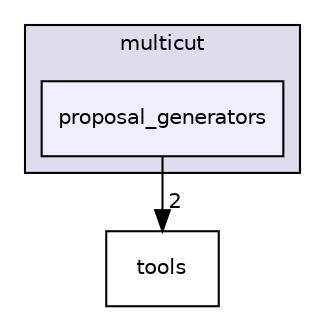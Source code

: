 digraph "/home/tbeier/src/nifty/include/nifty/graph/optimization/multicut/proposal_generators" {
  compound=true
  node [ fontsize="10", fontname="Helvetica"];
  edge [ labelfontsize="10", labelfontname="Helvetica"];
  subgraph clusterdir_e8387a82dd4def6e5492947cb60f5a82 {
    graph [ bgcolor="#ddddee", pencolor="black", label="multicut" fontname="Helvetica", fontsize="10", URL="dir_e8387a82dd4def6e5492947cb60f5a82.html"]
  dir_cbf8b594462bddcd04025c99dbab8f25 [shape=box, label="proposal_generators", style="filled", fillcolor="#eeeeff", pencolor="black", URL="dir_cbf8b594462bddcd04025c99dbab8f25.html"];
  }
  dir_696766375fbed7c9f8dc2e8fc7640177 [shape=box label="tools" URL="dir_696766375fbed7c9f8dc2e8fc7640177.html"];
  dir_cbf8b594462bddcd04025c99dbab8f25->dir_696766375fbed7c9f8dc2e8fc7640177 [headlabel="2", labeldistance=1.5 headhref="dir_000030_000045.html"];
}
